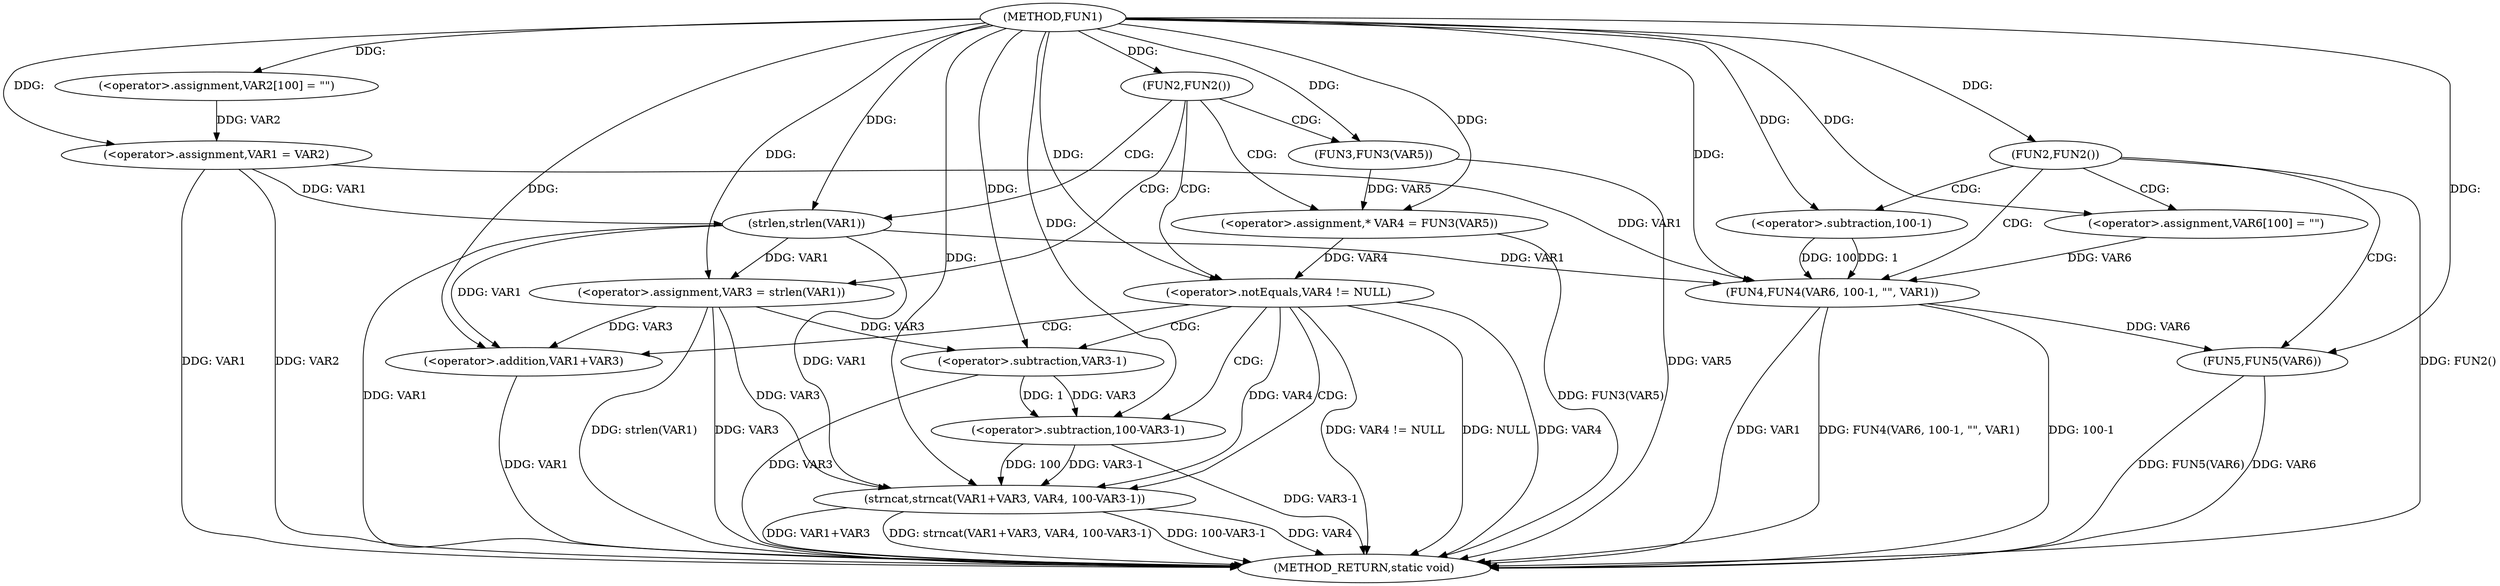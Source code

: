 digraph FUN1 {  
"1000100" [label = "(METHOD,FUN1)" ]
"1000156" [label = "(METHOD_RETURN,static void)" ]
"1000104" [label = "(<operator>.assignment,VAR2[100] = \"\")" ]
"1000107" [label = "(<operator>.assignment,VAR1 = VAR2)" ]
"1000111" [label = "(FUN2,FUN2())" ]
"1000115" [label = "(<operator>.assignment,VAR3 = strlen(VAR1))" ]
"1000117" [label = "(strlen,strlen(VAR1))" ]
"1000120" [label = "(<operator>.assignment,* VAR4 = FUN3(VAR5))" ]
"1000122" [label = "(FUN3,FUN3(VAR5))" ]
"1000125" [label = "(<operator>.notEquals,VAR4 != NULL)" ]
"1000129" [label = "(strncat,strncat(VAR1+VAR3, VAR4, 100-VAR3-1))" ]
"1000130" [label = "(<operator>.addition,VAR1+VAR3)" ]
"1000134" [label = "(<operator>.subtraction,100-VAR3-1)" ]
"1000136" [label = "(<operator>.subtraction,VAR3-1)" ]
"1000140" [label = "(FUN2,FUN2())" ]
"1000144" [label = "(<operator>.assignment,VAR6[100] = \"\")" ]
"1000147" [label = "(FUN4,FUN4(VAR6, 100-1, \"\", VAR1))" ]
"1000149" [label = "(<operator>.subtraction,100-1)" ]
"1000154" [label = "(FUN5,FUN5(VAR6))" ]
  "1000115" -> "1000156"  [ label = "DDG: strlen(VAR1)"] 
  "1000125" -> "1000156"  [ label = "DDG: VAR4 != NULL"] 
  "1000107" -> "1000156"  [ label = "DDG: VAR1"] 
  "1000122" -> "1000156"  [ label = "DDG: VAR5"] 
  "1000140" -> "1000156"  [ label = "DDG: FUN2()"] 
  "1000147" -> "1000156"  [ label = "DDG: 100-1"] 
  "1000117" -> "1000156"  [ label = "DDG: VAR1"] 
  "1000129" -> "1000156"  [ label = "DDG: VAR4"] 
  "1000154" -> "1000156"  [ label = "DDG: FUN5(VAR6)"] 
  "1000130" -> "1000156"  [ label = "DDG: VAR1"] 
  "1000129" -> "1000156"  [ label = "DDG: VAR1+VAR3"] 
  "1000125" -> "1000156"  [ label = "DDG: VAR4"] 
  "1000129" -> "1000156"  [ label = "DDG: strncat(VAR1+VAR3, VAR4, 100-VAR3-1)"] 
  "1000154" -> "1000156"  [ label = "DDG: VAR6"] 
  "1000129" -> "1000156"  [ label = "DDG: 100-VAR3-1"] 
  "1000125" -> "1000156"  [ label = "DDG: NULL"] 
  "1000147" -> "1000156"  [ label = "DDG: VAR1"] 
  "1000134" -> "1000156"  [ label = "DDG: VAR3-1"] 
  "1000120" -> "1000156"  [ label = "DDG: FUN3(VAR5)"] 
  "1000147" -> "1000156"  [ label = "DDG: FUN4(VAR6, 100-1, \"\", VAR1)"] 
  "1000115" -> "1000156"  [ label = "DDG: VAR3"] 
  "1000136" -> "1000156"  [ label = "DDG: VAR3"] 
  "1000107" -> "1000156"  [ label = "DDG: VAR2"] 
  "1000100" -> "1000104"  [ label = "DDG: "] 
  "1000104" -> "1000107"  [ label = "DDG: VAR2"] 
  "1000100" -> "1000107"  [ label = "DDG: "] 
  "1000100" -> "1000111"  [ label = "DDG: "] 
  "1000117" -> "1000115"  [ label = "DDG: VAR1"] 
  "1000100" -> "1000115"  [ label = "DDG: "] 
  "1000107" -> "1000117"  [ label = "DDG: VAR1"] 
  "1000100" -> "1000117"  [ label = "DDG: "] 
  "1000122" -> "1000120"  [ label = "DDG: VAR5"] 
  "1000100" -> "1000120"  [ label = "DDG: "] 
  "1000100" -> "1000122"  [ label = "DDG: "] 
  "1000120" -> "1000125"  [ label = "DDG: VAR4"] 
  "1000100" -> "1000125"  [ label = "DDG: "] 
  "1000117" -> "1000129"  [ label = "DDG: VAR1"] 
  "1000100" -> "1000129"  [ label = "DDG: "] 
  "1000115" -> "1000129"  [ label = "DDG: VAR3"] 
  "1000117" -> "1000130"  [ label = "DDG: VAR1"] 
  "1000100" -> "1000130"  [ label = "DDG: "] 
  "1000115" -> "1000130"  [ label = "DDG: VAR3"] 
  "1000125" -> "1000129"  [ label = "DDG: VAR4"] 
  "1000134" -> "1000129"  [ label = "DDG: 100"] 
  "1000134" -> "1000129"  [ label = "DDG: VAR3-1"] 
  "1000100" -> "1000134"  [ label = "DDG: "] 
  "1000136" -> "1000134"  [ label = "DDG: VAR3"] 
  "1000136" -> "1000134"  [ label = "DDG: 1"] 
  "1000100" -> "1000136"  [ label = "DDG: "] 
  "1000115" -> "1000136"  [ label = "DDG: VAR3"] 
  "1000100" -> "1000140"  [ label = "DDG: "] 
  "1000100" -> "1000144"  [ label = "DDG: "] 
  "1000144" -> "1000147"  [ label = "DDG: VAR6"] 
  "1000100" -> "1000147"  [ label = "DDG: "] 
  "1000149" -> "1000147"  [ label = "DDG: 100"] 
  "1000149" -> "1000147"  [ label = "DDG: 1"] 
  "1000100" -> "1000149"  [ label = "DDG: "] 
  "1000107" -> "1000147"  [ label = "DDG: VAR1"] 
  "1000117" -> "1000147"  [ label = "DDG: VAR1"] 
  "1000147" -> "1000154"  [ label = "DDG: VAR6"] 
  "1000100" -> "1000154"  [ label = "DDG: "] 
  "1000111" -> "1000125"  [ label = "CDG: "] 
  "1000111" -> "1000120"  [ label = "CDG: "] 
  "1000111" -> "1000117"  [ label = "CDG: "] 
  "1000111" -> "1000115"  [ label = "CDG: "] 
  "1000111" -> "1000122"  [ label = "CDG: "] 
  "1000125" -> "1000129"  [ label = "CDG: "] 
  "1000125" -> "1000130"  [ label = "CDG: "] 
  "1000125" -> "1000136"  [ label = "CDG: "] 
  "1000125" -> "1000134"  [ label = "CDG: "] 
  "1000140" -> "1000154"  [ label = "CDG: "] 
  "1000140" -> "1000147"  [ label = "CDG: "] 
  "1000140" -> "1000144"  [ label = "CDG: "] 
  "1000140" -> "1000149"  [ label = "CDG: "] 
}
